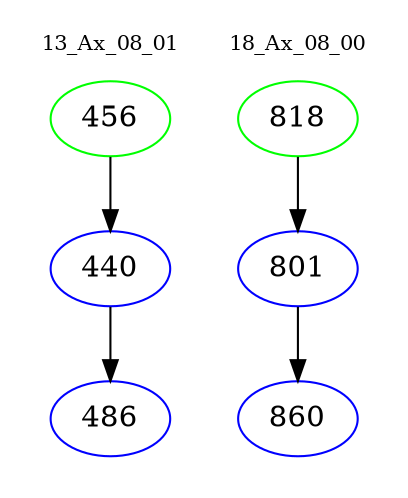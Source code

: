 digraph{
subgraph cluster_0 {
color = white
label = "13_Ax_08_01";
fontsize=10;
T0_456 [label="456", color="green"]
T0_456 -> T0_440 [color="black"]
T0_440 [label="440", color="blue"]
T0_440 -> T0_486 [color="black"]
T0_486 [label="486", color="blue"]
}
subgraph cluster_1 {
color = white
label = "18_Ax_08_00";
fontsize=10;
T1_818 [label="818", color="green"]
T1_818 -> T1_801 [color="black"]
T1_801 [label="801", color="blue"]
T1_801 -> T1_860 [color="black"]
T1_860 [label="860", color="blue"]
}
}
